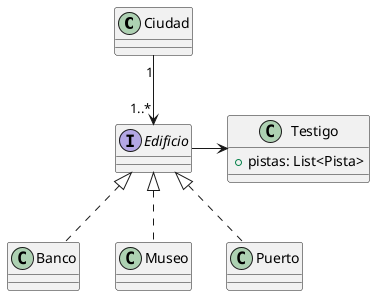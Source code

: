 @startuml

class Ciudad

class Testigo {
    + pistas: List<Pista>
}

interface Edificio

class Banco implements Edificio
class Museo implements Edificio
class Puerto implements Edificio

Ciudad "1" --> "1..*" Edificio
Edificio -> Testigo

@enduml
